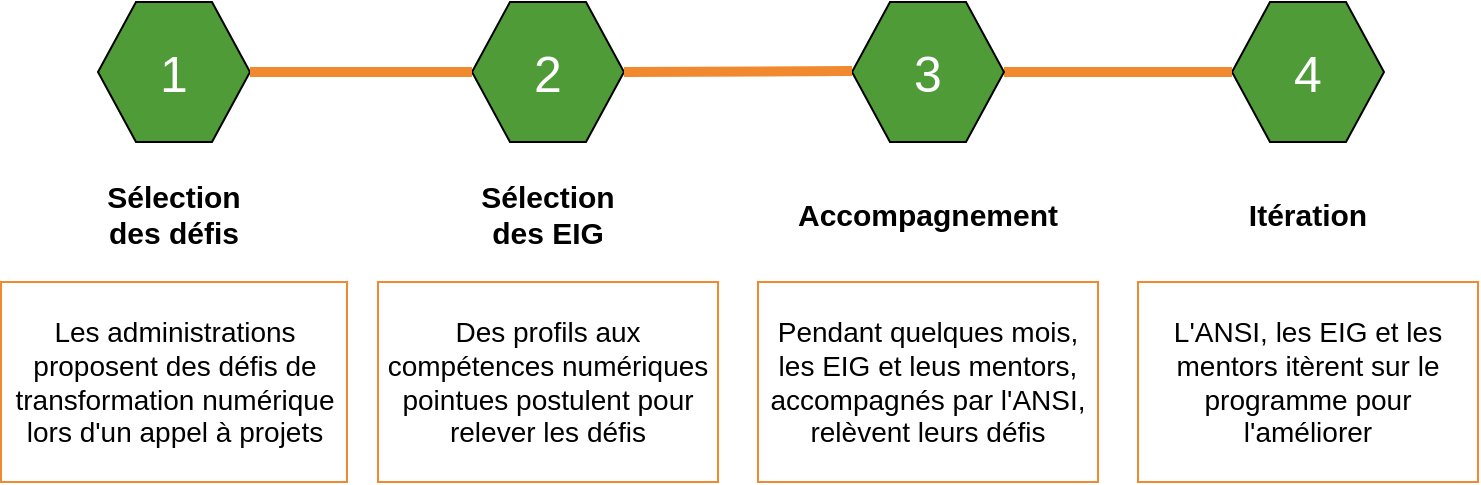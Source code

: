 <mxfile version="12.9.3" type="device"><diagram id="C5RBs43oDa-KdzZeNtuy" name="Page-1"><mxGraphModel dx="1426" dy="754" grid="1" gridSize="10" guides="1" tooltips="1" connect="1" arrows="1" fold="1" page="1" pageScale="1" pageWidth="827" pageHeight="1169" math="0" shadow="0"><root><mxCell id="WIyWlLk6GJQsqaUBKTNV-0"/><mxCell id="WIyWlLk6GJQsqaUBKTNV-1" parent="WIyWlLk6GJQsqaUBKTNV-0"/><mxCell id="AukJh74ji7hNrVAI4Nk3-1" value="&lt;font style=&quot;font-size: 25px;&quot;&gt;1&lt;/font&gt;" style="shape=hexagon;perimeter=hexagonPerimeter2;whiteSpace=wrap;html=1;labelBackgroundColor=#4F9B37;fillColor=#4F9B37;fontColor=#FFFFFF;labelBorderColor=none;strokeColor=#000000;fontSize=25;" vertex="1" parent="WIyWlLk6GJQsqaUBKTNV-1"><mxGeometry x="130" y="365" width="76" height="70" as="geometry"/></mxCell><mxCell id="AukJh74ji7hNrVAI4Nk3-6" value="&lt;font style=&quot;font-size: 25px&quot;&gt;2&lt;/font&gt;" style="shape=hexagon;perimeter=hexagonPerimeter2;whiteSpace=wrap;html=1;labelBackgroundColor=#4F9B37;fillColor=#4F9B37;fontColor=#FFFFFF;labelBorderColor=none;strokeColor=#000000;fontSize=25;" vertex="1" parent="WIyWlLk6GJQsqaUBKTNV-1"><mxGeometry x="317" y="365" width="76" height="70" as="geometry"/></mxCell><mxCell id="AukJh74ji7hNrVAI4Nk3-8" value="&lt;font style=&quot;font-size: 25px&quot;&gt;4&lt;/font&gt;" style="shape=hexagon;perimeter=hexagonPerimeter2;whiteSpace=wrap;html=1;labelBackgroundColor=#4F9B37;fillColor=#4F9B37;fontColor=#FFFFFF;labelBorderColor=none;strokeColor=#000000;fontSize=25;" vertex="1" parent="WIyWlLk6GJQsqaUBKTNV-1"><mxGeometry x="697" y="365" width="76" height="70" as="geometry"/></mxCell><mxCell id="AukJh74ji7hNrVAI4Nk3-9" value="" style="endArrow=none;html=1;fontSize=25;fontColor=#FFFFFF;entryX=0;entryY=0.5;entryDx=0;entryDy=0;exitX=1;exitY=0.5;exitDx=0;exitDy=0;strokeColor=#F1892F;strokeWidth=5;targetPerimeterSpacing=0;endSize=6;" edge="1" parent="WIyWlLk6GJQsqaUBKTNV-1" source="AukJh74ji7hNrVAI4Nk3-1" target="AukJh74ji7hNrVAI4Nk3-6"><mxGeometry width="50" height="50" relative="1" as="geometry"><mxPoint x="390" y="410" as="sourcePoint"/><mxPoint x="440" y="360" as="targetPoint"/></mxGeometry></mxCell><mxCell id="AukJh74ji7hNrVAI4Nk3-13" value="&lt;span style=&quot;white-space: normal; font-size: 14px;&quot;&gt;Les administrations proposent des défis de transformation numérique lors d'un appel à projets&lt;/span&gt;" style="rounded=0;whiteSpace=wrap;html=1;labelBackgroundColor=#ffffff;strokeColor=#F1892F;fillColor=#FFFFFF;fontSize=14;fontColor=#000;" vertex="1" parent="WIyWlLk6GJQsqaUBKTNV-1"><mxGeometry x="81.5" y="505" width="173" height="100" as="geometry"/></mxCell><mxCell id="AukJh74ji7hNrVAI4Nk3-15" value="&lt;span style=&quot;white-space: normal ; font-size: 14px&quot;&gt;Des profils aux compétences numériques pointues postulent pour relever les défis&lt;/span&gt;" style="rounded=0;whiteSpace=wrap;html=1;labelBackgroundColor=#ffffff;strokeColor=#F1892F;fillColor=#FFFFFF;fontSize=14;fontColor=#000;" vertex="1" parent="WIyWlLk6GJQsqaUBKTNV-1"><mxGeometry x="270" y="505" width="170" height="100" as="geometry"/></mxCell><mxCell id="AukJh74ji7hNrVAI4Nk3-18" value="" style="endArrow=none;html=1;fontSize=25;fontColor=#FFFFFF;exitX=1;exitY=0.5;exitDx=0;exitDy=0;strokeColor=#F1892F;strokeWidth=5;targetPerimeterSpacing=0;endSize=6;" edge="1" parent="WIyWlLk6GJQsqaUBKTNV-1" source="AukJh74ji7hNrVAI4Nk3-7" target="AukJh74ji7hNrVAI4Nk3-8"><mxGeometry width="50" height="50" relative="1" as="geometry"><mxPoint x="546" y="399.5" as="sourcePoint"/><mxPoint x="640" y="399.5" as="targetPoint"/></mxGeometry></mxCell><mxCell id="AukJh74ji7hNrVAI4Nk3-19" value="&lt;span style=&quot;white-space: normal ; font-size: 14px&quot;&gt;Pendant quelques mois, les EIG et leus mentors, accompagnés par l'ANSI, relèvent leurs défis&lt;/span&gt;" style="rounded=0;whiteSpace=wrap;html=1;labelBackgroundColor=#ffffff;strokeColor=#F1892F;fillColor=#FFFFFF;fontSize=14;fontColor=#000;" vertex="1" parent="WIyWlLk6GJQsqaUBKTNV-1"><mxGeometry x="460" y="505" width="170" height="100" as="geometry"/></mxCell><mxCell id="AukJh74ji7hNrVAI4Nk3-7" value="&lt;font style=&quot;font-size: 25px&quot;&gt;3&lt;/font&gt;" style="shape=hexagon;perimeter=hexagonPerimeter2;whiteSpace=wrap;html=1;labelBackgroundColor=#4F9B37;fillColor=#4F9B37;fontColor=#FFFFFF;labelBorderColor=none;strokeColor=#000000;fontSize=25;" vertex="1" parent="WIyWlLk6GJQsqaUBKTNV-1"><mxGeometry x="507" y="365" width="76" height="70" as="geometry"/></mxCell><mxCell id="AukJh74ji7hNrVAI4Nk3-21" value="&lt;span style=&quot;white-space: normal ; font-size: 14px&quot;&gt;L'ANSI, les EIG et les mentors itèrent sur le programme pour l'améliorer&lt;/span&gt;" style="rounded=0;whiteSpace=wrap;html=1;labelBackgroundColor=#ffffff;strokeColor=#F1892F;fillColor=#FFFFFF;fontSize=14;fontColor=#000;" vertex="1" parent="WIyWlLk6GJQsqaUBKTNV-1"><mxGeometry x="650" y="505" width="170" height="100" as="geometry"/></mxCell><mxCell id="AukJh74ji7hNrVAI4Nk3-24" value="" style="endArrow=none;html=1;fontSize=25;fontColor=#FFFFFF;entryX=0;entryY=0.5;entryDx=0;entryDy=0;strokeColor=#F1892F;strokeWidth=5;targetPerimeterSpacing=0;endSize=6;exitX=1;exitY=0.5;exitDx=0;exitDy=0;" edge="1" parent="WIyWlLk6GJQsqaUBKTNV-1" source="AukJh74ji7hNrVAI4Nk3-6"><mxGeometry width="50" height="50" relative="1" as="geometry"><mxPoint x="410" y="400" as="sourcePoint"/><mxPoint x="507" y="399.5" as="targetPoint"/></mxGeometry></mxCell><mxCell id="AukJh74ji7hNrVAI4Nk3-25" value="Sélection des défis" style="text;html=1;strokeColor=none;fillColor=none;align=center;verticalAlign=middle;whiteSpace=wrap;rounded=0;labelBackgroundColor=#FFFFFF;fontSize=15;fontColor=#000000;fontStyle=1" vertex="1" parent="WIyWlLk6GJQsqaUBKTNV-1"><mxGeometry x="148" y="461" width="40" height="20" as="geometry"/></mxCell><mxCell id="AukJh74ji7hNrVAI4Nk3-29" value="Sélection des EIG" style="text;html=1;strokeColor=none;fillColor=none;align=center;verticalAlign=middle;whiteSpace=wrap;rounded=0;labelBackgroundColor=#FFFFFF;fontSize=15;fontColor=#000000;fontStyle=1" vertex="1" parent="WIyWlLk6GJQsqaUBKTNV-1"><mxGeometry x="335" y="461" width="40" height="20" as="geometry"/></mxCell><mxCell id="AukJh74ji7hNrVAI4Nk3-30" value="Accompagnement" style="text;html=1;strokeColor=none;fillColor=none;align=center;verticalAlign=middle;whiteSpace=wrap;rounded=0;labelBackgroundColor=#FFFFFF;fontSize=15;fontColor=#000000;fontStyle=1" vertex="1" parent="WIyWlLk6GJQsqaUBKTNV-1"><mxGeometry x="525" y="461" width="40" height="20" as="geometry"/></mxCell><mxCell id="AukJh74ji7hNrVAI4Nk3-33" value="Itération" style="text;html=1;strokeColor=none;fillColor=none;align=center;verticalAlign=middle;whiteSpace=wrap;rounded=0;labelBackgroundColor=#FFFFFF;fontSize=15;fontColor=#000000;fontStyle=1" vertex="1" parent="WIyWlLk6GJQsqaUBKTNV-1"><mxGeometry x="715" y="461" width="40" height="20" as="geometry"/></mxCell></root></mxGraphModel></diagram></mxfile>